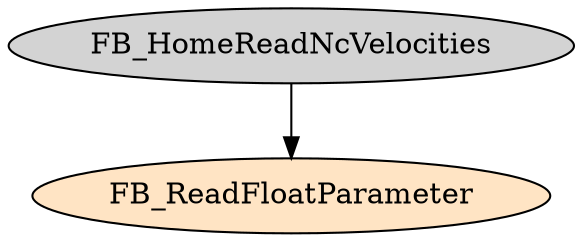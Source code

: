 digraph FB_ReadFloatParameter {
     node [style=filled]
    FB_ReadFloatParameter [fillcolor = bisque];
    FB_HomeReadNcVelocities -> FB_ReadFloatParameter;
}
